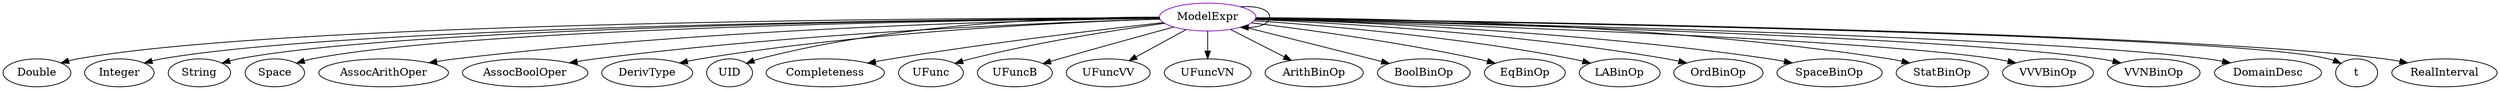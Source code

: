 digraph modelexpr{
ModelExpr	[shape=oval, color=darkviolet, label="ModelExpr"];
ModelExpr -> Double;
ModelExpr -> ModelExpr;
ModelExpr -> Integer;
ModelExpr -> String;
ModelExpr -> Space;
ModelExpr -> AssocArithOper;
ModelExpr -> AssocBoolOper;
ModelExpr -> DerivType;
ModelExpr -> UID;
ModelExpr -> Completeness;
ModelExpr -> UFunc;
ModelExpr -> UFuncB;
ModelExpr -> UFuncVV;
ModelExpr -> UFuncVN;
ModelExpr -> ArithBinOp;
ModelExpr -> BoolBinOp;
ModelExpr -> EqBinOp;
ModelExpr -> LABinOp;
ModelExpr -> OrdBinOp;
ModelExpr -> SpaceBinOp;
ModelExpr -> StatBinOp;
ModelExpr -> VVVBinOp;
ModelExpr -> VVNBinOp;
ModelExpr -> DomainDesc;
ModelExpr -> t;
ModelExpr -> RealInterval;
}
